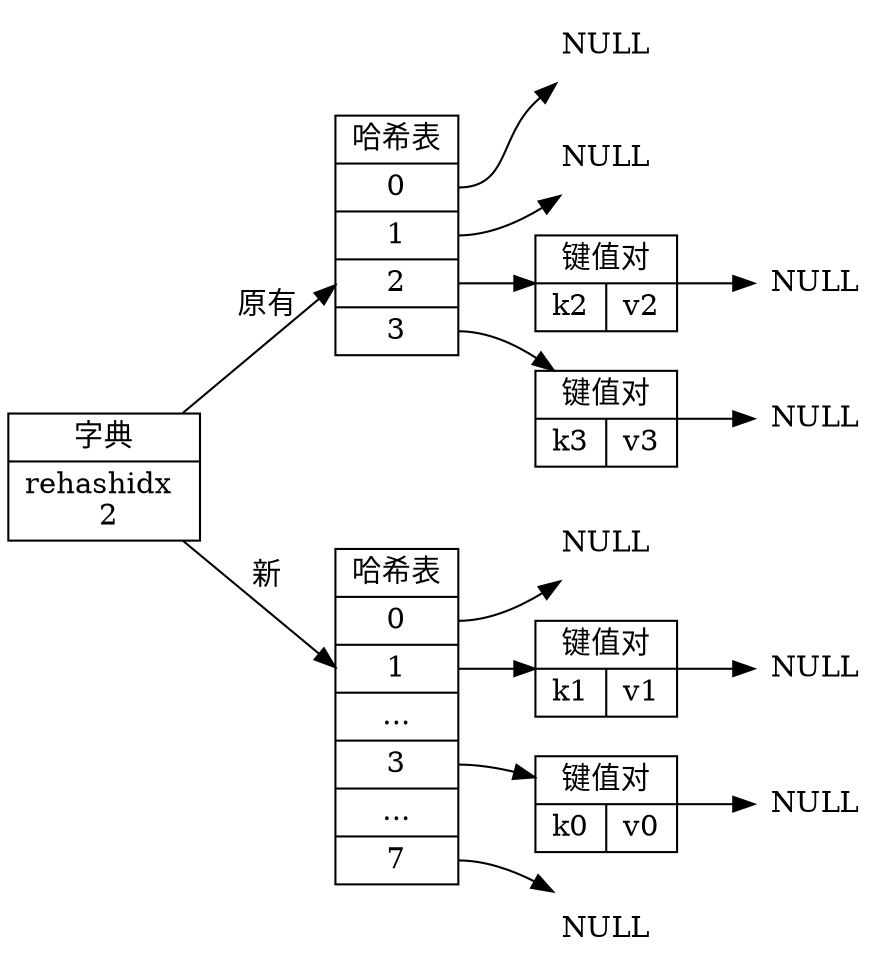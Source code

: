 digraph {

    rankdir = LR;

    //

    node [shape = record];

    dict [label = "字典| rehashidx \n 2"];

    old_hash [label = "哈希表 | <0> 0 | <1> 1 | <2> 2 | <3> 3 "];
    new_hash [label = "哈希表 | <0> 0 | <1> 1 | ... | <3> 3 | ... | <7> 7 "];

    kv0 [label = "键值对 | { k0 | v0 }"];
    kv1 [label = "键值对 | { k1 | v1 }"];
    kv2 [label = "键值对 | { k2 | v2 }"];
    kv3 [label = "键值对 | { k3 | v3 }"];

    //

    node [shape = plaintext, label = "NULL"];

    oldnull0;
    oldnull1;
    oldnull2;
    oldnull3;

    newnull0;
    newnull1;
    newnull3;
    newnull7;

    //

    dict -> old_hash [label = "原有"];
    dict -> new_hash [label = "新"];

    old_hash:0 -> oldnull0;
    old_hash:1 -> oldnull1;
    old_hash:2 -> kv2 -> oldnull2;
    old_hash:3 -> kv3 -> oldnull3;

    new_hash:0 -> newnull0;
    new_hash:1 -> kv1 -> newnull1;
    new_hash:3 -> kv0 ->newnull3;
    new_hash:7 -> newnull7;
}
